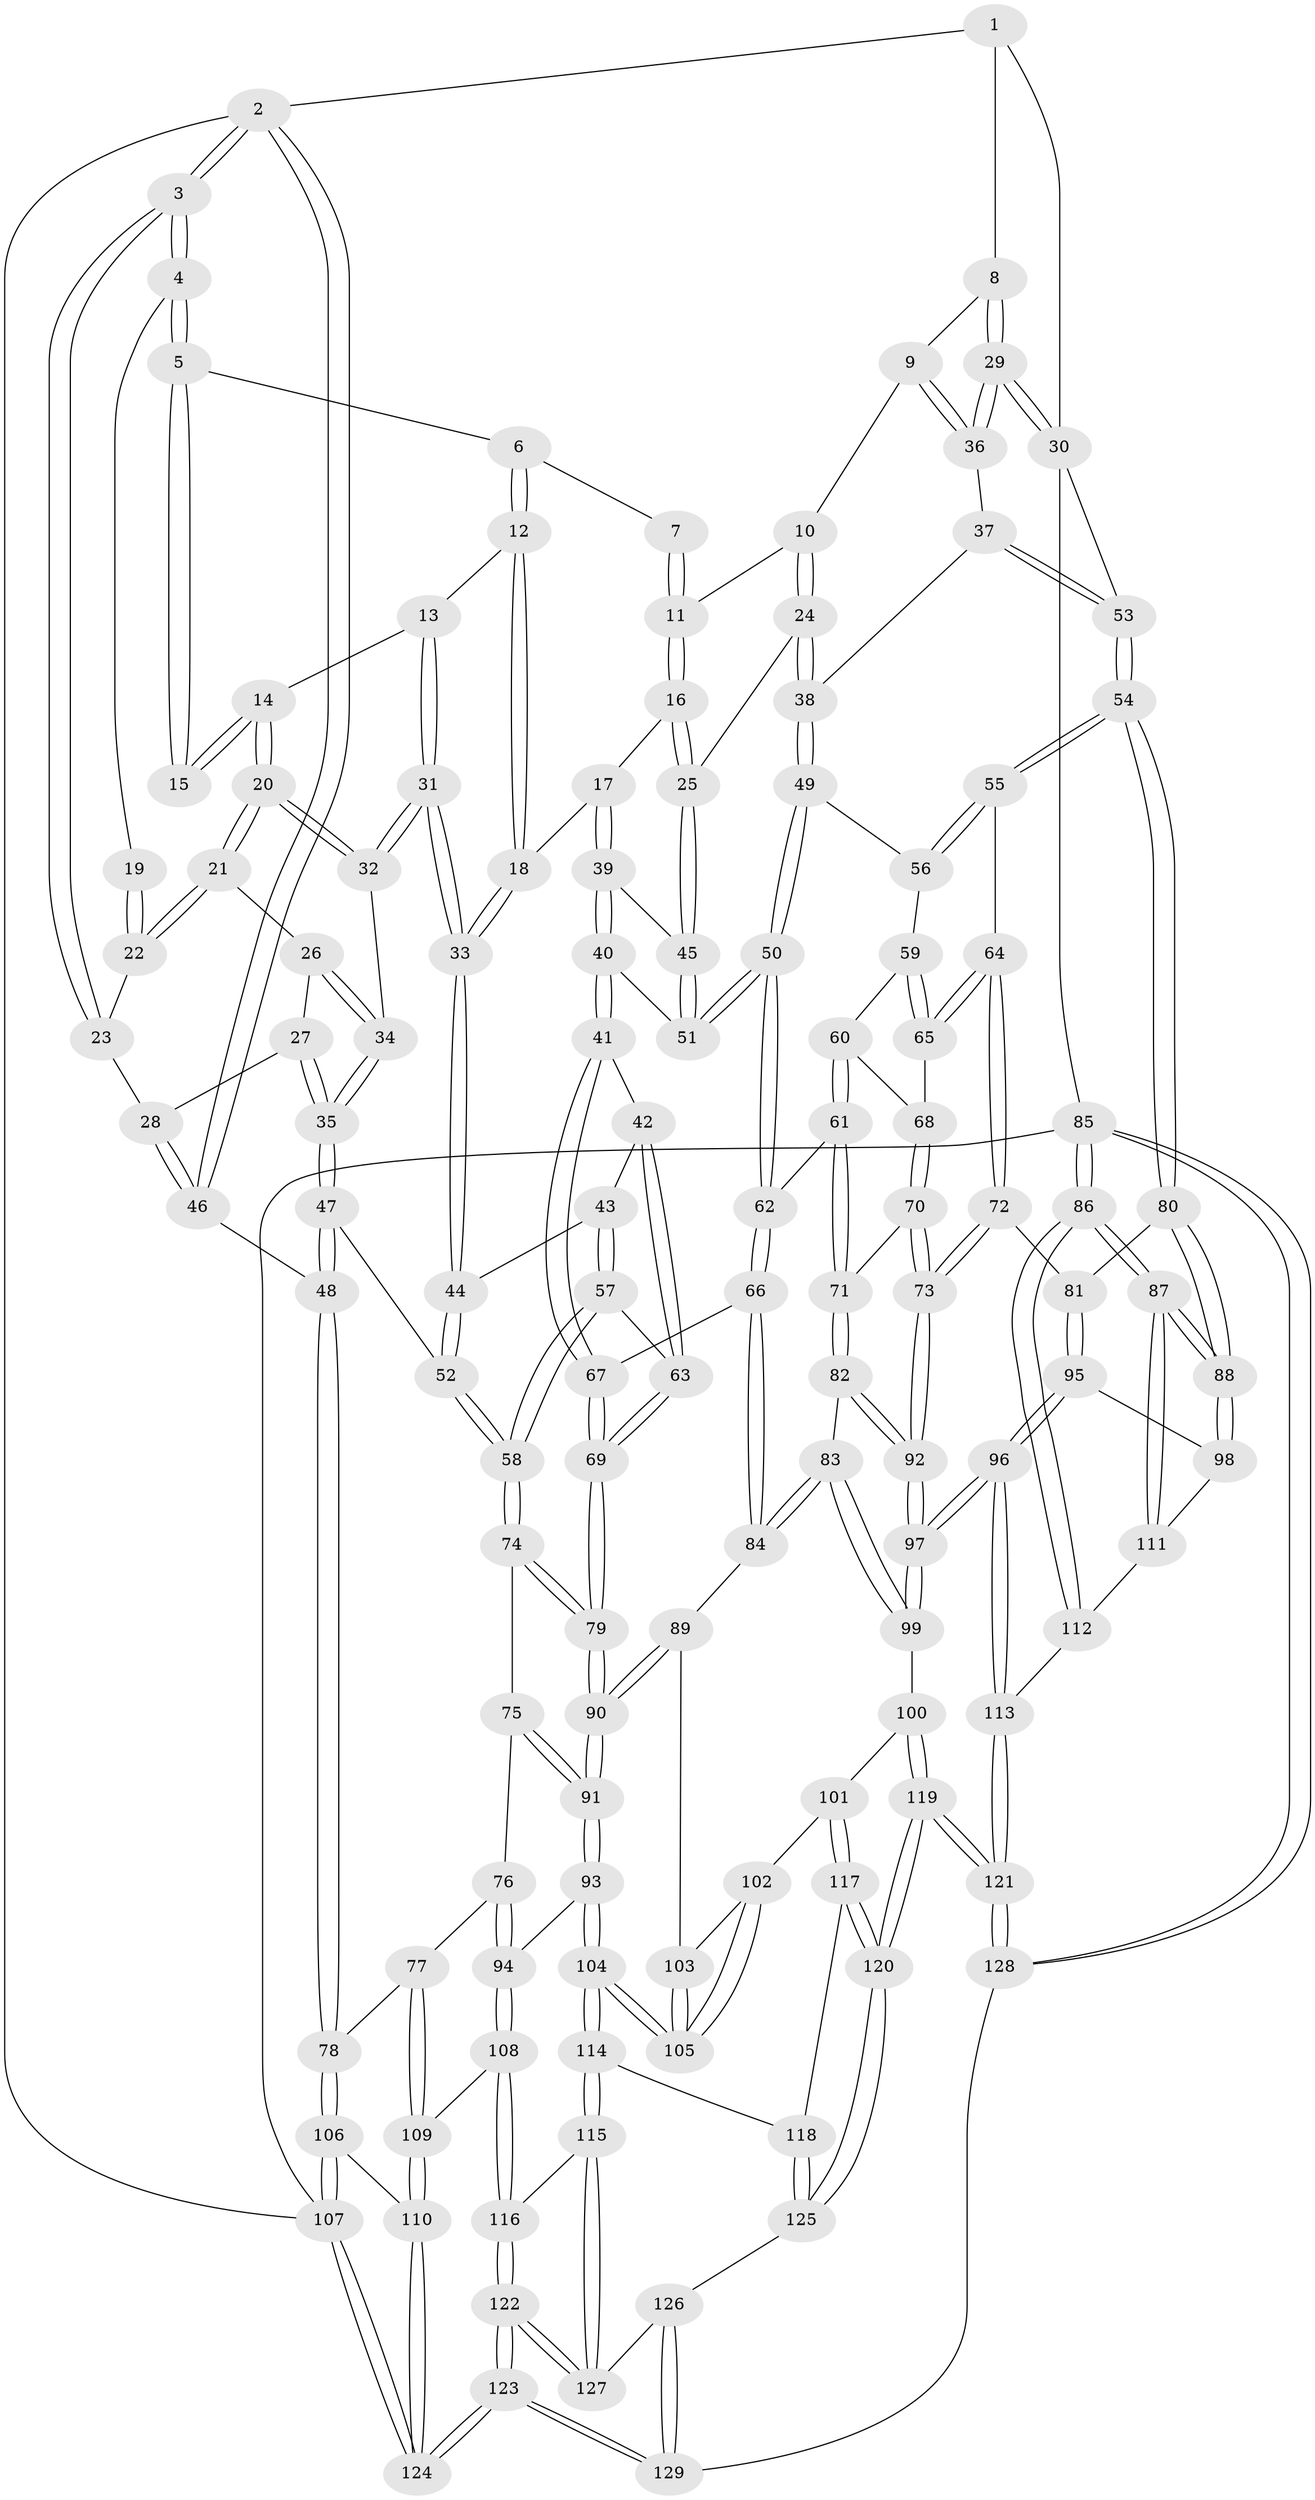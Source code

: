 // Generated by graph-tools (version 1.1) at 2025/11/02/27/25 16:11:53]
// undirected, 129 vertices, 319 edges
graph export_dot {
graph [start="1"]
  node [color=gray90,style=filled];
  1 [pos="+0.7091869460948503+0"];
  2 [pos="+0+0"];
  3 [pos="+0+0"];
  4 [pos="+0+0"];
  5 [pos="+0.13696294836526357+0"];
  6 [pos="+0.3583950254935106+0"];
  7 [pos="+0.6445182949104222+0"];
  8 [pos="+0.8145001626079724+0.0735346696161024"];
  9 [pos="+0.7795995011619943+0.1711417538041832"];
  10 [pos="+0.6237756852104115+0.13518316501166577"];
  11 [pos="+0.5886721571554338+0.10982086338994095"];
  12 [pos="+0.3446798543707152+0.009927880184491067"];
  13 [pos="+0.20372199197510937+0.1448995582443644"];
  14 [pos="+0.17531691346268882+0.1463482824522842"];
  15 [pos="+0.1492328019410936+0.10973896078637563"];
  16 [pos="+0.5223430795148236+0.19672112301442715"];
  17 [pos="+0.4522930703212723+0.2099826652801341"];
  18 [pos="+0.4176030091424024+0.19234996958197462"];
  19 [pos="+0.08366423620581911+0.0694445807564793"];
  20 [pos="+0.10688378892395228+0.18892368030926704"];
  21 [pos="+0.0831099086355217+0.1862309840707331"];
  22 [pos="+0.07405624944903251+0.16717361292448207"];
  23 [pos="+0.04123386332380526+0.13640747033551112"];
  24 [pos="+0.6835436827050679+0.2685690365279744"];
  25 [pos="+0.6378773709400294+0.26954294582516836"];
  26 [pos="+0.06951482562047745+0.19522478260526518"];
  27 [pos="+0.03858448108429647+0.211042462182816"];
  28 [pos="+0+0.20616301369141848"];
  29 [pos="+1+0.19762907258172055"];
  30 [pos="+1+0.20907069495672942"];
  31 [pos="+0.26679155026869544+0.3075856285465511"];
  32 [pos="+0.14938526849419825+0.29320697245988486"];
  33 [pos="+0.2700720222615907+0.3098595664954574"];
  34 [pos="+0.0862028871452154+0.33894147136711433"];
  35 [pos="+0.04165408992460514+0.37880750971646177"];
  36 [pos="+0.7646012623196968+0.2615199295329059"];
  37 [pos="+0.7619445901664971+0.26748753433013406"];
  38 [pos="+0.7539138311565158+0.27843321775920077"];
  39 [pos="+0.4603569792001555+0.25160872079955915"];
  40 [pos="+0.46421908098528253+0.41502562397401516"];
  41 [pos="+0.42817223313275743+0.4435388159073835"];
  42 [pos="+0.35710168819555976+0.4165993078855482"];
  43 [pos="+0.30336665998136547+0.39252771241510437"];
  44 [pos="+0.27847832302312037+0.3645037292660095"];
  45 [pos="+0.5807391802012312+0.3394442053916906"];
  46 [pos="+0+0.20649685960268432"];
  47 [pos="+0.009205455266551432+0.4283561712230525"];
  48 [pos="+0+0.5101898741882936"];
  49 [pos="+0.7582898374263488+0.329571992254008"];
  50 [pos="+0.6113532237530694+0.45236258912095484"];
  51 [pos="+0.5530378738459698+0.41376547598536806"];
  52 [pos="+0.1372052121551426+0.4539737155315457"];
  53 [pos="+1+0.3919393599913975"];
  54 [pos="+1+0.4176088382861991"];
  55 [pos="+0.9248172506147466+0.4582336905529929"];
  56 [pos="+0.7995690255145982+0.39714229769536097"];
  57 [pos="+0.2598661659919651+0.5224160586637345"];
  58 [pos="+0.19579462628125374+0.5415833349172786"];
  59 [pos="+0.7672695505512486+0.45933107129414097"];
  60 [pos="+0.699014863761308+0.49679195317053476"];
  61 [pos="+0.6360921109096762+0.5215247458262297"];
  62 [pos="+0.6319865231649944+0.5197808871805247"];
  63 [pos="+0.3004188940803693+0.5512857556081201"];
  64 [pos="+0.8704834503482749+0.5435469820100169"];
  65 [pos="+0.7776462252376241+0.5305564970970219"];
  66 [pos="+0.5343521218644384+0.6046409336019641"];
  67 [pos="+0.4298517644403223+0.5469468124708008"];
  68 [pos="+0.7694336729758757+0.5412423688999654"];
  69 [pos="+0.3599424053164092+0.6047887068307991"];
  70 [pos="+0.7282088613947656+0.615818293412084"];
  71 [pos="+0.7241460519423011+0.6157675723295251"];
  72 [pos="+0.8558957031923099+0.637256366579272"];
  73 [pos="+0.8126733767495227+0.6568747754576124"];
  74 [pos="+0.18880598090305356+0.5692901446231813"];
  75 [pos="+0.1669568939411206+0.6190492303143922"];
  76 [pos="+0.13390378400234026+0.6353854361856762"];
  77 [pos="+0+0.5339131167688478"];
  78 [pos="+0+0.5286999450845479"];
  79 [pos="+0.35224411402881595+0.6237077406066578"];
  80 [pos="+1+0.5298091770097738"];
  81 [pos="+0.9259125715498783+0.6637319298389263"];
  82 [pos="+0.6497485350216758+0.7002547462381256"];
  83 [pos="+0.5960206340694246+0.7164756607393684"];
  84 [pos="+0.552128159371706+0.6915894782017716"];
  85 [pos="+1+1"];
  86 [pos="+1+1"];
  87 [pos="+1+1"];
  88 [pos="+1+0.8310965209150056"];
  89 [pos="+0.5400314326242776+0.6987288513882529"];
  90 [pos="+0.3340028071127637+0.6896130589479659"];
  91 [pos="+0.3228611067893543+0.706322825377193"];
  92 [pos="+0.7912280798815825+0.8024336008926939"];
  93 [pos="+0.32068499766306874+0.7232687234178291"];
  94 [pos="+0.13551874012535814+0.7840091170186522"];
  95 [pos="+0.9409284733324469+0.755071534380973"];
  96 [pos="+0.8092686611617675+0.8532984616153885"];
  97 [pos="+0.7993079523396731+0.83448817815361"];
  98 [pos="+1+0.7880547526901469"];
  99 [pos="+0.60731249278348+0.7922331116503083"];
  100 [pos="+0.5980206723266065+0.8244479076029899"];
  101 [pos="+0.513101724845654+0.8417612025678154"];
  102 [pos="+0.5065430868566418+0.8328598426135743"];
  103 [pos="+0.5039464217128421+0.7456332432241108"];
  104 [pos="+0.35400673232934027+0.8077437781199657"];
  105 [pos="+0.38994997738418646+0.8013212832781837"];
  106 [pos="+0+1"];
  107 [pos="+0+1"];
  108 [pos="+0.13092452690976825+0.7906445398875659"];
  109 [pos="+0.11655650556463205+0.7965069422458776"];
  110 [pos="+0.11610406515816209+0.7969717553011387"];
  111 [pos="+0.9157807433913215+0.8733951193934327"];
  112 [pos="+0.8215753994462218+0.8744687720439569"];
  113 [pos="+0.8100399970766262+0.8710108502630364"];
  114 [pos="+0.35155464308521606+0.8252331974228871"];
  115 [pos="+0.3187259130370616+0.8750417560794932"];
  116 [pos="+0.1905968797873672+0.8527553999612006"];
  117 [pos="+0.507076606749259+0.8600217341474031"];
  118 [pos="+0.4417044013854726+0.8913419628345035"];
  119 [pos="+0.6659988516423374+1"];
  120 [pos="+0.5544938935577598+0.9628702694768829"];
  121 [pos="+0.6827874179955764+1"];
  122 [pos="+0.14661265857625927+1"];
  123 [pos="+0.1304395459767354+1"];
  124 [pos="+0.07187286767808128+1"];
  125 [pos="+0.4553360157906111+0.9324767159533818"];
  126 [pos="+0.4188426936042562+0.9748627335844381"];
  127 [pos="+0.31599987151177145+0.8959538882838756"];
  128 [pos="+0.6804661240530339+1"];
  129 [pos="+0.40742238744362064+1"];
  1 -- 2;
  1 -- 8;
  1 -- 30;
  2 -- 3;
  2 -- 3;
  2 -- 46;
  2 -- 46;
  2 -- 107;
  3 -- 4;
  3 -- 4;
  3 -- 23;
  3 -- 23;
  4 -- 5;
  4 -- 5;
  4 -- 19;
  5 -- 6;
  5 -- 15;
  5 -- 15;
  6 -- 7;
  6 -- 12;
  6 -- 12;
  7 -- 11;
  7 -- 11;
  8 -- 9;
  8 -- 29;
  8 -- 29;
  9 -- 10;
  9 -- 36;
  9 -- 36;
  10 -- 11;
  10 -- 24;
  10 -- 24;
  11 -- 16;
  11 -- 16;
  12 -- 13;
  12 -- 18;
  12 -- 18;
  13 -- 14;
  13 -- 31;
  13 -- 31;
  14 -- 15;
  14 -- 15;
  14 -- 20;
  14 -- 20;
  16 -- 17;
  16 -- 25;
  16 -- 25;
  17 -- 18;
  17 -- 39;
  17 -- 39;
  18 -- 33;
  18 -- 33;
  19 -- 22;
  19 -- 22;
  20 -- 21;
  20 -- 21;
  20 -- 32;
  20 -- 32;
  21 -- 22;
  21 -- 22;
  21 -- 26;
  22 -- 23;
  23 -- 28;
  24 -- 25;
  24 -- 38;
  24 -- 38;
  25 -- 45;
  25 -- 45;
  26 -- 27;
  26 -- 34;
  26 -- 34;
  27 -- 28;
  27 -- 35;
  27 -- 35;
  28 -- 46;
  28 -- 46;
  29 -- 30;
  29 -- 30;
  29 -- 36;
  29 -- 36;
  30 -- 53;
  30 -- 85;
  31 -- 32;
  31 -- 32;
  31 -- 33;
  31 -- 33;
  32 -- 34;
  33 -- 44;
  33 -- 44;
  34 -- 35;
  34 -- 35;
  35 -- 47;
  35 -- 47;
  36 -- 37;
  37 -- 38;
  37 -- 53;
  37 -- 53;
  38 -- 49;
  38 -- 49;
  39 -- 40;
  39 -- 40;
  39 -- 45;
  40 -- 41;
  40 -- 41;
  40 -- 51;
  41 -- 42;
  41 -- 67;
  41 -- 67;
  42 -- 43;
  42 -- 63;
  42 -- 63;
  43 -- 44;
  43 -- 57;
  43 -- 57;
  44 -- 52;
  44 -- 52;
  45 -- 51;
  45 -- 51;
  46 -- 48;
  47 -- 48;
  47 -- 48;
  47 -- 52;
  48 -- 78;
  48 -- 78;
  49 -- 50;
  49 -- 50;
  49 -- 56;
  50 -- 51;
  50 -- 51;
  50 -- 62;
  50 -- 62;
  52 -- 58;
  52 -- 58;
  53 -- 54;
  53 -- 54;
  54 -- 55;
  54 -- 55;
  54 -- 80;
  54 -- 80;
  55 -- 56;
  55 -- 56;
  55 -- 64;
  56 -- 59;
  57 -- 58;
  57 -- 58;
  57 -- 63;
  58 -- 74;
  58 -- 74;
  59 -- 60;
  59 -- 65;
  59 -- 65;
  60 -- 61;
  60 -- 61;
  60 -- 68;
  61 -- 62;
  61 -- 71;
  61 -- 71;
  62 -- 66;
  62 -- 66;
  63 -- 69;
  63 -- 69;
  64 -- 65;
  64 -- 65;
  64 -- 72;
  64 -- 72;
  65 -- 68;
  66 -- 67;
  66 -- 84;
  66 -- 84;
  67 -- 69;
  67 -- 69;
  68 -- 70;
  68 -- 70;
  69 -- 79;
  69 -- 79;
  70 -- 71;
  70 -- 73;
  70 -- 73;
  71 -- 82;
  71 -- 82;
  72 -- 73;
  72 -- 73;
  72 -- 81;
  73 -- 92;
  73 -- 92;
  74 -- 75;
  74 -- 79;
  74 -- 79;
  75 -- 76;
  75 -- 91;
  75 -- 91;
  76 -- 77;
  76 -- 94;
  76 -- 94;
  77 -- 78;
  77 -- 109;
  77 -- 109;
  78 -- 106;
  78 -- 106;
  79 -- 90;
  79 -- 90;
  80 -- 81;
  80 -- 88;
  80 -- 88;
  81 -- 95;
  81 -- 95;
  82 -- 83;
  82 -- 92;
  82 -- 92;
  83 -- 84;
  83 -- 84;
  83 -- 99;
  83 -- 99;
  84 -- 89;
  85 -- 86;
  85 -- 86;
  85 -- 128;
  85 -- 128;
  85 -- 107;
  86 -- 87;
  86 -- 87;
  86 -- 112;
  86 -- 112;
  87 -- 88;
  87 -- 88;
  87 -- 111;
  87 -- 111;
  88 -- 98;
  88 -- 98;
  89 -- 90;
  89 -- 90;
  89 -- 103;
  90 -- 91;
  90 -- 91;
  91 -- 93;
  91 -- 93;
  92 -- 97;
  92 -- 97;
  93 -- 94;
  93 -- 104;
  93 -- 104;
  94 -- 108;
  94 -- 108;
  95 -- 96;
  95 -- 96;
  95 -- 98;
  96 -- 97;
  96 -- 97;
  96 -- 113;
  96 -- 113;
  97 -- 99;
  97 -- 99;
  98 -- 111;
  99 -- 100;
  100 -- 101;
  100 -- 119;
  100 -- 119;
  101 -- 102;
  101 -- 117;
  101 -- 117;
  102 -- 103;
  102 -- 105;
  102 -- 105;
  103 -- 105;
  103 -- 105;
  104 -- 105;
  104 -- 105;
  104 -- 114;
  104 -- 114;
  106 -- 107;
  106 -- 107;
  106 -- 110;
  107 -- 124;
  107 -- 124;
  108 -- 109;
  108 -- 116;
  108 -- 116;
  109 -- 110;
  109 -- 110;
  110 -- 124;
  110 -- 124;
  111 -- 112;
  112 -- 113;
  113 -- 121;
  113 -- 121;
  114 -- 115;
  114 -- 115;
  114 -- 118;
  115 -- 116;
  115 -- 127;
  115 -- 127;
  116 -- 122;
  116 -- 122;
  117 -- 118;
  117 -- 120;
  117 -- 120;
  118 -- 125;
  118 -- 125;
  119 -- 120;
  119 -- 120;
  119 -- 121;
  119 -- 121;
  120 -- 125;
  120 -- 125;
  121 -- 128;
  121 -- 128;
  122 -- 123;
  122 -- 123;
  122 -- 127;
  122 -- 127;
  123 -- 124;
  123 -- 124;
  123 -- 129;
  123 -- 129;
  125 -- 126;
  126 -- 127;
  126 -- 129;
  126 -- 129;
  128 -- 129;
}
